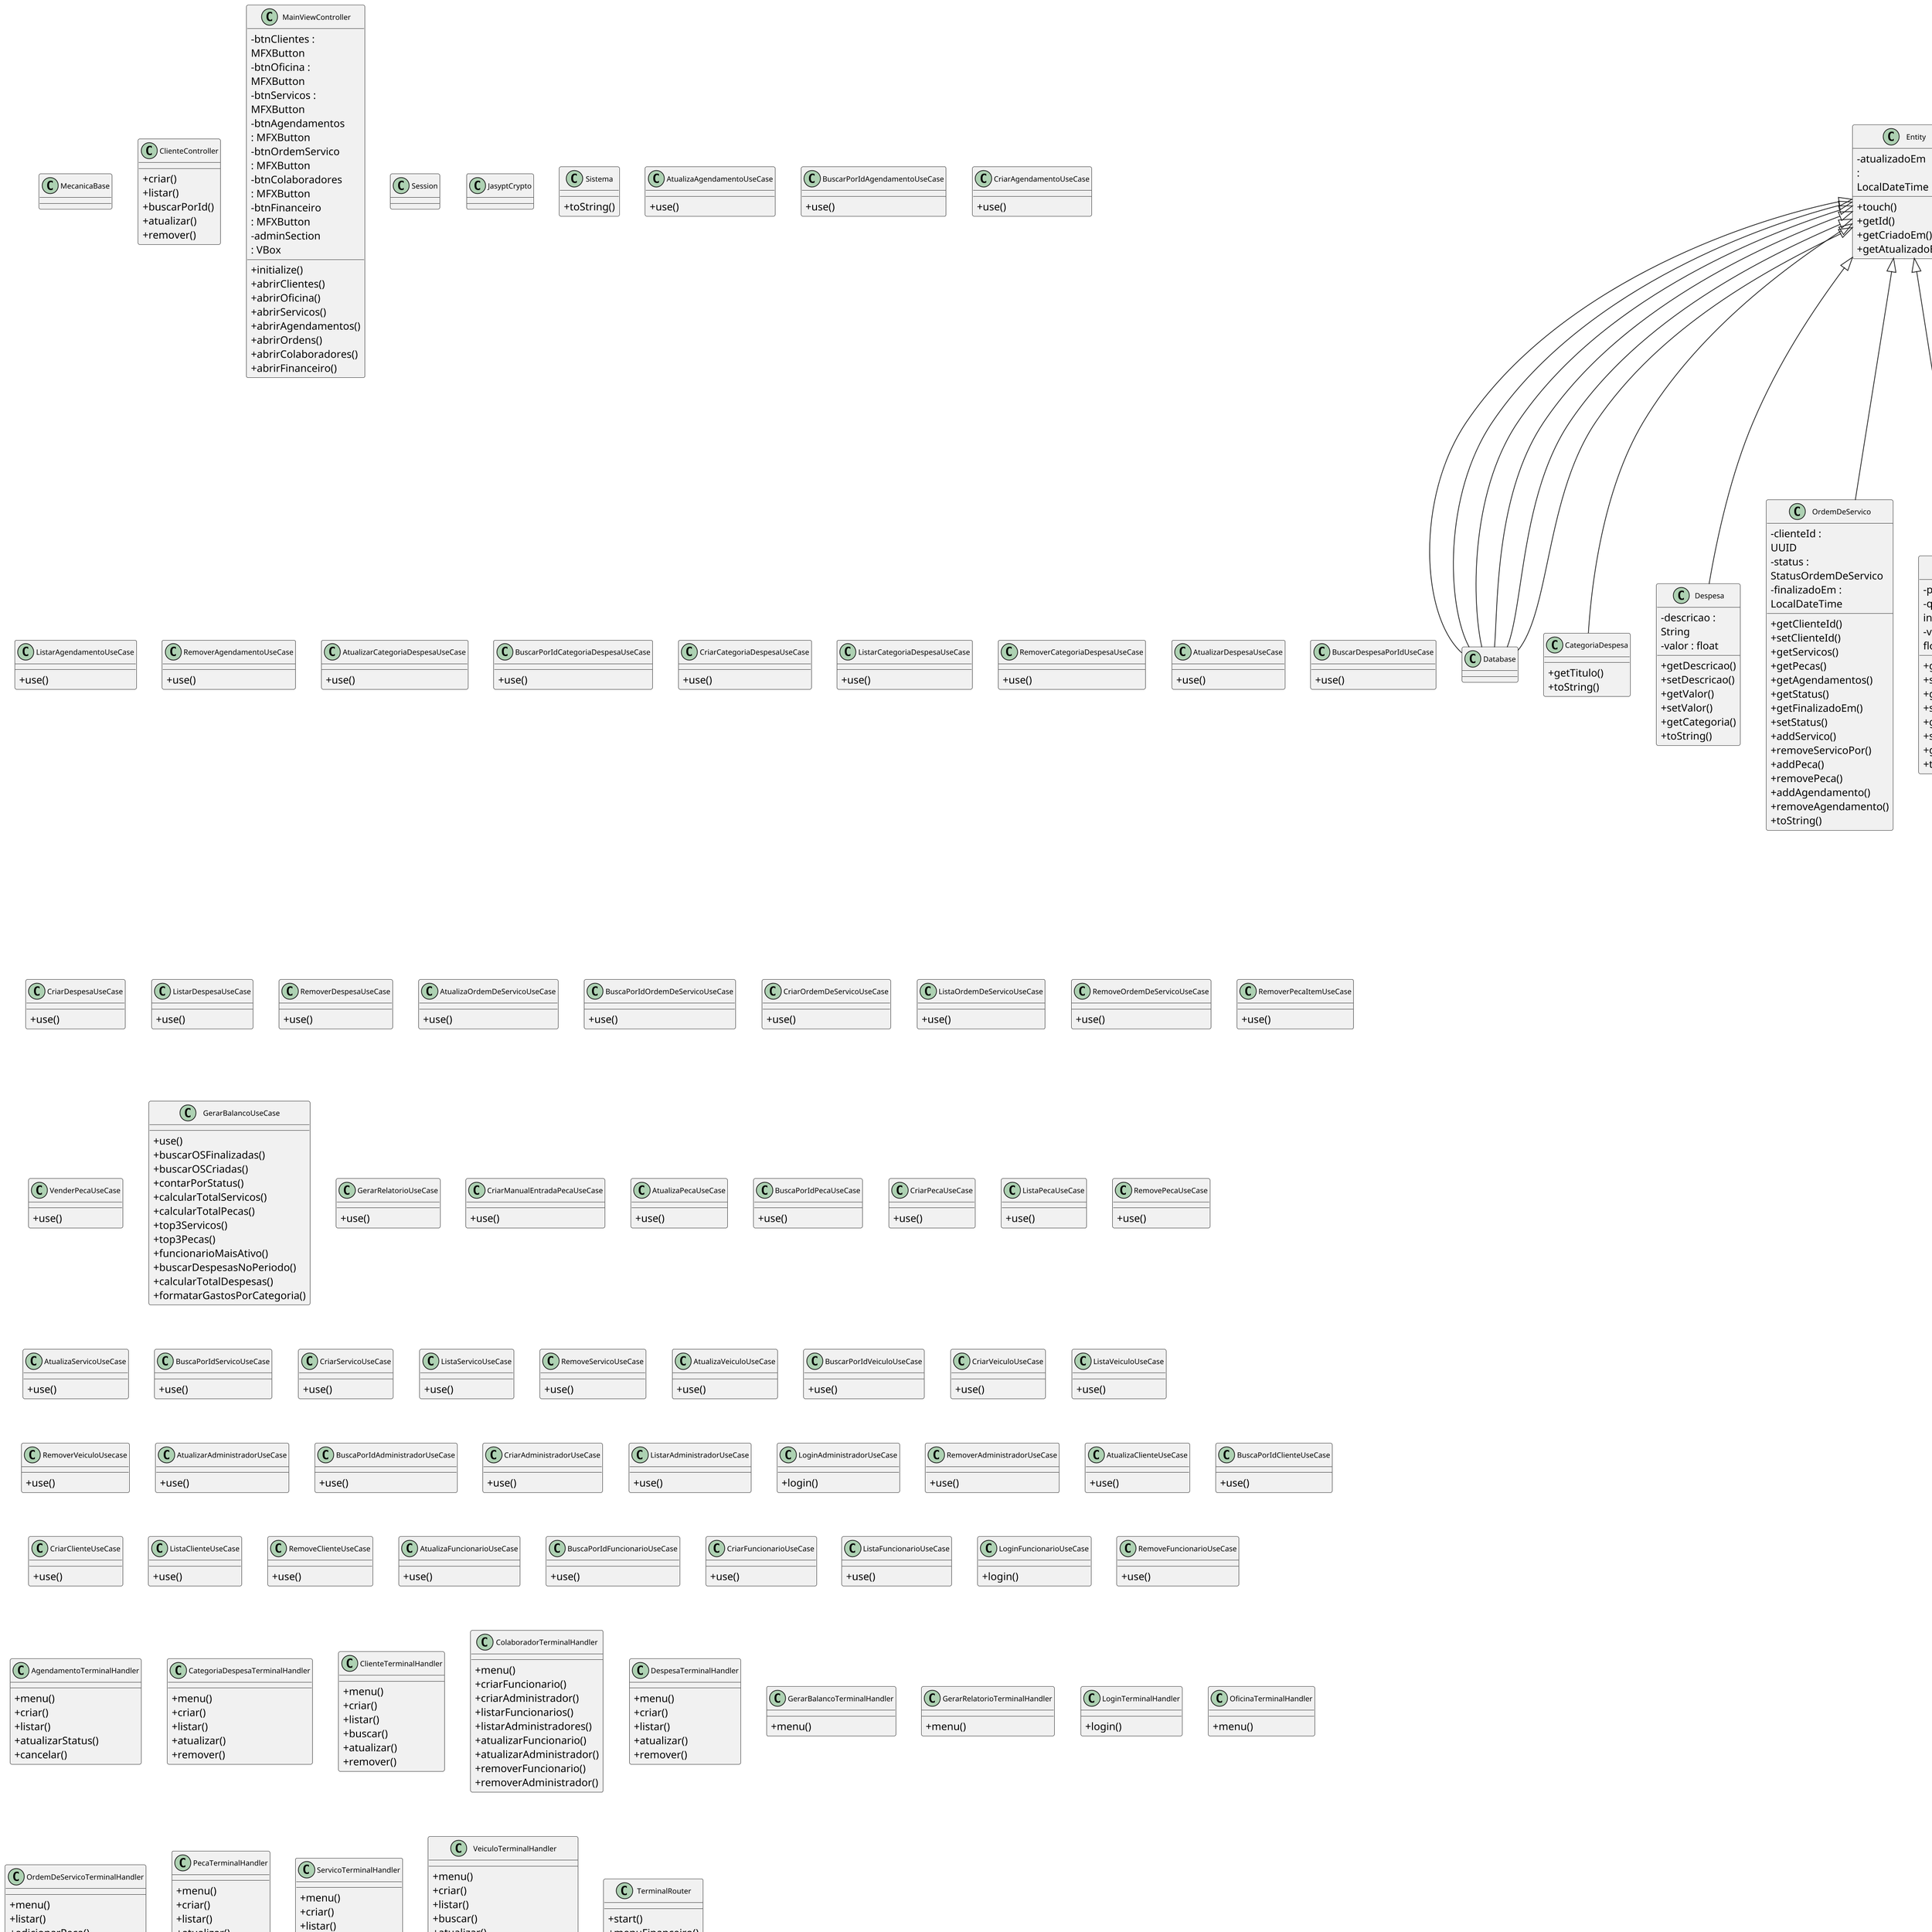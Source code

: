 @startuml
skinparam dpi 150
skinparam classAttributeIconSize 0
skinparam classFontSize 10
skinparam wrapWidth 100
top to bottom direction

class MecanicaBase {
}
class ClienteController {
  +criar()
  +listar()
  +buscarPorId()
  +atualizar()
  +remover()
}
class MainViewController {
  - btnClientes : MFXButton
  - btnOficina : MFXButton
  - btnServicos : MFXButton
  - btnAgendamentos : MFXButton
  - btnOrdemServico : MFXButton
  - btnColaboradores : MFXButton
  - btnFinanceiro : MFXButton
  - adminSection : VBox
  +initialize()
  +abrirClientes()
  +abrirOficina()
  +abrirServicos()
  +abrirAgendamentos()
  +abrirOrdens()
  +abrirColaboradores()
  +abrirFinanceiro()
}
class "Entity" {
  - atualizadoEm : LocalDateTime
  +touch()
  +getId()
  +getCriadoEm()
  +getAtualizadoEm()
}
class Session {
}
class JasyptCrypto {
}
class Database {
}
class Agendamento {
  - data : LocalDateTime
  - descricaoProblema : String
  - status : StatusAgendamento
  - ordemDeServico : UUID
  - servico : UUID
  - elevador : UUID
  - funcionario : UUID
  - veiculo : UUID
  +getData()
  +setData()
  +getDescricaoProblema()
  +setDescricaoProblema()
  +getStatus()
  +setStatus()
  +getServico()
  +setServico()
  +getOrdemDeServico()
  +setOrdemDeServico()
  +getFuncionario()
  +setFuncionario()
  +getVeiculo()
  +setVeiculo()
  +getElevador()
  +setElevador()
  +compareTo()
  +toString()
}
class CategoriaDespesa {
  +getTitulo()
  +toString()
}
class Despesa {
  - descricao : String
  - valor : float
  +getDescricao()
  +setDescricao()
  +getValor()
  +setValor()
  +getCategoria()
  +toString()
}
class OrdemDeServico {
  - clienteId : UUID
  - status : StatusOrdemDeServico
  - finalizadoEm : LocalDateTime
  +getClienteId()
  +setClienteId()
  +getServicos()
  +getPecas()
  +getAgendamentos()
  +getStatus()
  +getFinalizadoEm()
  +setStatus()
  +addServico()
  +removeServicoPor()
  +addPeca()
  +removePeca()
  +addAgendamento()
  +removeAgendamento()
  +toString()
}
class PecaItem {
  - peca : UUID
  - quantidade : int
  - valorUnitario : float
  +getPeca()
  +setPeca()
  +getQuantidade()
  +setQuantidade()
  +getValorUnitario()
  +setValorUnitario()
  +getOrdemDeServico()
  +toString()
}
class ServicoItem {
  - servico : UUID
  - valorUnitario : float
  +getServico()
  +setServico()
  +getValorUnitario()
  +setValorUnitario()
  +getOrdemDeServico()
  +toString()
}
class Elevador {
  - tipo : TipoElevador
  +getTipo()
  +setTipo()
  +toString()
}
class EntradaPeca {
  - quantidade : int
  - nomeFornecedor : String
  - custo : float
  - peca : UUID
  +getPecaId()
  +getPeca()
  +setPeca()
  +getQuantidade()
  +setQuantidade()
  +getNomeFornecedor()
  +setNomeFornecedor()
  +getCusto()
  +setCusto()
  +toString()
}
class Peca {
  - nome : String
  - valor : float
  - quantidade : int
  +getNome()
  +setNome()
  +getValor()
  +setValor()
  +getQuantidade()
  +setQuantidade()
  +reduzirEstoque()
  +adicionarEstoque()
  +toString()
}
class Servico {
  - tipo : String
  - preco : float
  - descricao : String
  - duracao : int
  - tipoFuncionario : TipoFuncionario
  - tipoElevador : TipoElevador
  - usaElevador : boolean
  +getTipo()
  +setTipo()
  +getPreco()
  +setPreco()
  +getDescricao()
  +setDescricao()
  +getDuracao()
  +setDuracao()
  +getTipoFuncionario()
  +setTipoFuncionario()
  +getTipoElevador()
  +setTipoElevador()
  +usaElevador()
  +setUsaElevador()
  +toString()
}
class Sistema {
  +toString()
}
class Veiculo {
  - modelo : String
  - placa : String
  - anoFabricacao : int
  - cor : String
  - status : StatusVeiculo
  - clienteId : UUID
  +getModelo()
  +setModelo()
  +getPlaca()
  +setPlaca()
  +getAnoFabricacao()
  +setAnoFabricacao()
  +getCor()
  +setCor()
  +getStatus()
  +setStatus()
  +setCliente()
  +getCliente()
  +toString()
}
class Administrador {
  +toString()
}
class Cliente {
  +addVeiculo()
  +removeVeiculo()
  +getVeiculos()
  +compareTo()
  +toString()
}
class Colaborador {
  - senha : String
  +setSenha()
  +compararSenha()
}
class Funcionario {
  - funcao : TipoFuncionario
  - salario : float
  +getFuncao()
  +setFuncao()
  +getSalario()
  +setSalario()
  +toString()
}
class Pessoa {
  - nome : String
  - email : String
  - cpf : String
  - telefone : String
  - endereco : String
  +getNome()
  +setNome()
  +getEmail()
  +setEmail()
  +getCpf()
  +setCpf()
  +getTelefone()
  +setTelefone()
  +getEndereco()
  +setEndereco()
}
class AtualizaAgendamentoUseCase {
  +use()
}
class BuscarPorIdAgendamentoUseCase {
  +use()
}
class CriarAgendamentoUseCase {
  +use()
}
class ListarAgendamentoUseCase {
  +use()
}
class RemoverAgendamentoUseCase {
  +use()
}
class AtualizarCategoriaDespesaUseCase {
  +use()
}
class BuscarPorIdCategoriaDespesaUseCase {
  +use()
}
class CriarCategoriaDespesaUseCase {
  +use()
}
class ListarCategoriaDespesaUseCase {
  +use()
}
class RemoverCategoriaDespesaUseCase {
  +use()
}
class AtualizarDespesaUseCase {
  +use()
}
class BuscarDespesaPorIdUseCase {
  +use()
}
class CriarDespesaUseCase {
  +use()
}
class ListarDespesaUseCase {
  +use()
}
class RemoverDespesaUseCase {
  +use()
}
class AtualizaOrdemDeServicoUseCase {
  +use()
}
class BuscaPorIdOrdemDeServicoUseCase {
  +use()
}
class CriarOrdemDeServicoUseCase {
  +use()
}
class ListaOrdemDeServicoUseCase {
  +use()
}
class RemoveOrdemDeServicoUseCase {
  +use()
}
class RemoverPecaItemUseCase {
  +use()
}
class VenderPecaUseCase {
  +use()
}
class GerarBalancoUseCase {
  +use()
  +buscarOSFinalizadas()
  +buscarOSCriadas()
  +contarPorStatus()
  +calcularTotalServicos()
  +calcularTotalPecas()
  +top3Servicos()
  +top3Pecas()
  +funcionarioMaisAtivo()
  +buscarDespesasNoPeriodo()
  +calcularTotalDespesas()
  +formatarGastosPorCategoria()
}
class GerarRelatorioUseCase {
  +use()
}
class CriarManualEntradaPecaUseCase {
  +use()
}
class AtualizaPecaUseCase {
  +use()
}
class BuscaPorIdPecaUseCase {
  +use()
}
class CriarPecaUseCase {
  +use()
}
class ListaPecaUseCase {
  +use()
}
class RemovePecaUseCase {
  +use()
}
class AtualizaServicoUseCase {
  +use()
}
class BuscaPorIdServicoUseCase {
  +use()
}
class CriarServicoUseCase {
  +use()
}
class ListaServicoUseCase {
  +use()
}
class RemoveServicoUseCase {
  +use()
}
class AtualizaVeiculoUseCase {
  +use()
}
class BuscarPorIdVeiculoUseCase {
  +use()
}
class CriarVeiculoUseCase {
  +use()
}
class ListaVeiculoUseCase {
  +use()
}
class RemoverVeiculoUsecase {
  +use()
}
class AtualizarAdministradorUseCase {
  +use()
}
class BuscaPorIdAdministradorUseCase {
  +use()
}
class CriarAdministradorUseCase {
  +use()
}
class ListarAdministradorUseCase {
  +use()
}
class LoginAdministradorUseCase {
  +login()
}
class RemoverAdministradorUseCase {
  +use()
}
class AtualizaClienteUseCase {
  +use()
}
class BuscaPorIdClienteUseCase {
  +use()
}
class CriarClienteUseCase {
  +use()
}
class ListaClienteUseCase {
  +use()
}
class RemoveClienteUseCase {
  +use()
}
class AtualizaFuncionarioUseCase {
  +use()
}
class BuscaPorIdFuncionarioUseCase {
  +use()
}
class CriarFuncionarioUseCase {
  +use()
}
class ListaFuncionarioUseCase {
  +use()
}
class LoginFuncionarioUseCase {
  +login()
}
class RemoveFuncionarioUseCase {
  +use()
}
class MainView {
  +start()
}
class AgendamentoTerminalHandler {
  +menu()
  +criar()
  +listar()
  +atualizarStatus()
  +cancelar()
}
class CategoriaDespesaTerminalHandler {
  +menu()
  +criar()
  +listar()
  +atualizar()
  +remover()
}
class ClienteTerminalHandler {
  +menu()
  +criar()
  +listar()
  +buscar()
  +atualizar()
  +remover()
}
class ColaboradorTerminalHandler {
  +menu()
  +criarFuncionario()
  +criarAdministrador()
  +listarFuncionarios()
  +listarAdministradores()
  +atualizarFuncionario()
  +atualizarAdministrador()
  +removerFuncionario()
  +removerAdministrador()
}
class DespesaTerminalHandler {
  +menu()
  +criar()
  +listar()
  +atualizar()
  +remover()
}
class GerarBalancoTerminalHandler {
  +menu()
}
class GerarRelatorioTerminalHandler {
  +menu()
}
class LoginTerminalHandler {
  +login()
}
class OficinaTerminalHandler {
  +menu()
}
class OrdemDeServicoTerminalHandler {
  +menu()
  +listar()
  +adicionarPeca()
  +finalizar()
}
class PecaTerminalHandler {
  +menu()
  +criar()
  +listar()
  +atualizar()
  +remover()
  +entradaManual()
}
class ServicoTerminalHandler {
  +menu()
  +criar()
  +listar()
  +atualizar()
  +remover()
}
class VeiculoTerminalHandler {
  +menu()
  +criar()
  +listar()
  +buscar()
  +atualizar()
  +remover()
  +selecionarClientePorBusca()
  +selecionarVeiculoRecebido()
}
class TerminalRouter {
  +start()
  +menuFinanceiro()
}
"Entity" <|-- Database
"Entity" <|-- Database
"Entity" <|-- Database
"Entity" <|-- Database
"Entity" <|-- Database
"Entity" <|-- Database
"Entity" <|-- Agendamento
Comparable <|-- Agendamento
"Entity" <|-- CategoriaDespesa
"Entity" <|-- Despesa
"Entity" <|-- OrdemDeServico
"Entity" <|-- PecaItem
"Entity" <|-- ServicoItem
"Entity" <|-- Elevador
"Entity" <|-- EntradaPeca
"Entity" <|-- Peca
"Entity" <|-- Servico
"Entity" <|-- Veiculo
Colaborador <|-- Administrador
Pessoa <|-- Cliente
Comparable <|-- Cliente
Pessoa <|-- Colaborador
Colaborador <|-- Funcionario
"Entity" <|-- Pessoa
Application <|-- MainView

@enduml
